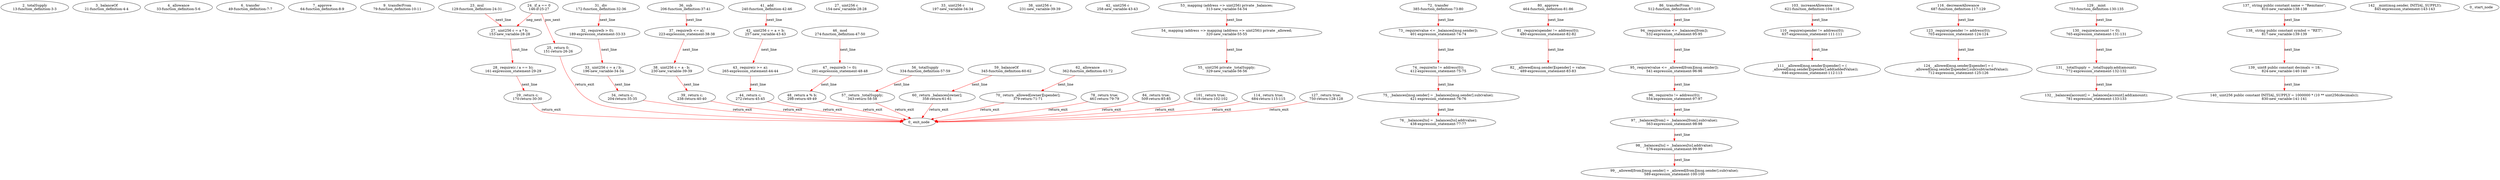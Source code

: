 digraph  {
13 [label="2_ totalSupply\n13-function_definition-3-3", type_label=function_definition];
21 [label="3_ balanceOf\n21-function_definition-4-4", type_label=function_definition];
33 [label="4_ allowance\n33-function_definition-5-6", type_label=function_definition];
49 [label="6_ transfer\n49-function_definition-7-7", type_label=function_definition];
64 [label="7_ approve\n64-function_definition-8-9", type_label=function_definition];
79 [label="9_ transferFrom\n79-function_definition-10-11", type_label=function_definition];
129 [label="23_ mul\n129-function_definition-24-31", type_label=function_definition];
146 [label="24_ if_a == 0\n146-if-25-27", type_label=if];
151 [label="25_ return 0;\n151-return-26-26", type_label=return];
153 [label="27_ uint256 c = a * b;\n153-new_variable-28-28", type_label=new_variable];
154 [label="27_ uint256 c\n154-new_variable-28-28", type_label=new_variable];
161 [label="28_ require(c / a == b);\n161-expression_statement-29-29", type_label=expression_statement];
170 [label="29_ return c;\n170-return-30-30", type_label=return];
172 [label="31_ div\n172-function_definition-32-36", type_label=function_definition];
189 [label="32_ require(b > 0);\n189-expression_statement-33-33", type_label=expression_statement];
196 [label="33_ uint256 c = a / b;\n196-new_variable-34-34", type_label=new_variable];
197 [label="33_ uint256 c\n197-new_variable-34-34", type_label=new_variable];
204 [label="34_ return c;\n204-return-35-35", type_label=return];
206 [label="36_ sub\n206-function_definition-37-41", type_label=function_definition];
223 [label="37_ require(b <= a);\n223-expression_statement-38-38", type_label=expression_statement];
230 [label="38_ uint256 c = a - b;\n230-new_variable-39-39", type_label=new_variable];
231 [label="38_ uint256 c\n231-new_variable-39-39", type_label=new_variable];
238 [label="39_ return c;\n238-return-40-40", type_label=return];
240 [label="41_ add\n240-function_definition-42-46", type_label=function_definition];
257 [label="42_ uint256 c = a + b;\n257-new_variable-43-43", type_label=new_variable];
258 [label="42_ uint256 c\n258-new_variable-43-43", type_label=new_variable];
265 [label="43_ require(c >= a);\n265-expression_statement-44-44", type_label=expression_statement];
272 [label="44_ return c;\n272-return-45-45", type_label=return];
274 [label="46_ mod\n274-function_definition-47-50", type_label=function_definition];
291 [label="47_ require(b != 0);\n291-expression_statement-48-48", type_label=expression_statement];
298 [label="48_ return a % b;\n298-return-49-49", type_label=return];
313 [label="53_ mapping (address => uint256) private _balances;\n313-new_variable-54-54", type_label=new_variable];
320 [label="54_ mapping (address => mapping (address => uint256)) private _allowed;\n320-new_variable-55-55", type_label=new_variable];
329 [label="55_ uint256 private _totalSupply;\n329-new_variable-56-56", type_label=new_variable];
334 [label="56_ totalSupply\n334-function_definition-57-59", type_label=function_definition];
343 [label="57_ return _totalSupply;\n343-return-58-58", type_label=return];
345 [label="59_ balanceOf\n345-function_definition-60-62", type_label=function_definition];
358 [label="60_ return _balances[owner];\n358-return-61-61", type_label=return];
362 [label="62_ allowance\n362-function_definition-63-72", type_label=function_definition];
379 [label="70_ return _allowed[owner][spender];\n379-return-71-71", type_label=return];
385 [label="72_ transfer\n385-function_definition-73-80", type_label=function_definition];
401 [label="73_ require(value <= _balances[msg.sender]);\n401-expression_statement-74-74", type_label=expression_statement];
412 [label="74_ require(to != address(0));\n412-expression_statement-75-75", type_label=expression_statement];
421 [label="75_ _balances[msg.sender] = _balances[msg.sender].sub(value);\n421-expression_statement-76-76", type_label=expression_statement];
438 [label="76_ _balances[to] = _balances[to].add(value);\n438-expression_statement-77-77", type_label=expression_statement];
461 [label="78_ return true;\n461-return-79-79", type_label=return];
464 [label="80_ approve\n464-function_definition-81-86", type_label=function_definition];
480 [label="81_ require(spender != address(0));\n480-expression_statement-82-82", type_label=expression_statement];
489 [label="82_ _allowed[msg.sender][spender] = value;\n489-expression_statement-83-83", type_label=expression_statement];
509 [label="84_ return true;\n509-return-85-85", type_label=return];
512 [label="86_ transferFrom\n512-function_definition-87-103", type_label=function_definition];
532 [label="94_ require(value <= _balances[from]);\n532-expression_statement-95-95", type_label=expression_statement];
541 [label="95_ require(value <= _allowed[from][msg.sender]);\n541-expression_statement-96-96", type_label=expression_statement];
554 [label="96_ require(to != address(0));\n554-expression_statement-97-97", type_label=expression_statement];
563 [label="97_ _balances[from] = _balances[from].sub(value);\n563-expression_statement-98-98", type_label=expression_statement];
576 [label="98_ _balances[to] = _balances[to].add(value);\n576-expression_statement-99-99", type_label=expression_statement];
589 [label="99_ _allowed[from][msg.sender] = _allowed[from][msg.sender].sub(value);\n589-expression_statement-100-100", type_label=expression_statement];
618 [label="101_ return true;\n618-return-102-102", type_label=return];
621 [label="103_ increaseAllowance\n621-function_definition-104-116", type_label=function_definition];
637 [label="110_ require(spender != address(0));\n637-expression_statement-111-111", type_label=expression_statement];
646 [label="111_ _allowed[msg.sender][spender] = (\n      _allowed[msg.sender][spender].add(addedValue));\n646-expression_statement-112-113", type_label=expression_statement];
684 [label="114_ return true;\n684-return-115-115", type_label=return];
687 [label="116_ decreaseAllowance\n687-function_definition-117-129", type_label=function_definition];
703 [label="123_ require(spender != address(0));\n703-expression_statement-124-124", type_label=expression_statement];
712 [label="124_ _allowed[msg.sender][spender] = (\n      _allowed[msg.sender][spender].sub(subtractedValue));\n712-expression_statement-125-126", type_label=expression_statement];
750 [label="127_ return true;\n750-return-128-128", type_label=return];
753 [label="129_ _mint\n753-function_definition-130-135", type_label=function_definition];
765 [label="130_ require(account != 0);\n765-expression_statement-131-131", type_label=expression_statement];
772 [label="131_ _totalSupply = _totalSupply.add(amount);\n772-expression_statement-132-132", type_label=expression_statement];
781 [label="132_ _balances[account] = _balances[account].add(amount);\n781-expression_statement-133-133", type_label=expression_statement];
810 [label="137_ string public constant name = \"Remitano\";\n810-new_variable-138-138", type_label=new_variable];
817 [label="138_ string public constant symbol = \"RET\";\n817-new_variable-139-139", type_label=new_variable];
824 [label="139_ uint8 public constant decimals = 18;\n824-new_variable-140-140", type_label=new_variable];
830 [label="140_ uint256 public constant INITIAL_SUPPLY = 1000000 * (10 ** uint256(decimals));\n830-new_variable-141-141", type_label=new_variable];
845 [label="142_ _mint(msg.sender, INITIAL_SUPPLY);\n845-expression_statement-143-143", type_label=expression_statement];
1 [label="0_ start_node", type_label=start];
2 [label="0_ exit_node", type_label=exit];
129 -> 153  [color=red, controlflow_type=next_line, edge_type=CFG_edge, key=0, label=next_line];
146 -> 151  [color=red, controlflow_type=pos_next, edge_type=CFG_edge, key=0, label=pos_next];
146 -> 153  [color=red, controlflow_type=neg_next, edge_type=CFG_edge, key=0, label=neg_next];
151 -> 2  [color=red, controlflow_type=return_exit, edge_type=CFG_edge, key=0, label=return_exit];
153 -> 161  [color=red, controlflow_type=next_line, edge_type=CFG_edge, key=0, label=next_line];
161 -> 170  [color=red, controlflow_type=next_line, edge_type=CFG_edge, key=0, label=next_line];
170 -> 2  [color=red, controlflow_type=return_exit, edge_type=CFG_edge, key=0, label=return_exit];
172 -> 189  [color=red, controlflow_type=next_line, edge_type=CFG_edge, key=0, label=next_line];
189 -> 196  [color=red, controlflow_type=next_line, edge_type=CFG_edge, key=0, label=next_line];
196 -> 204  [color=red, controlflow_type=next_line, edge_type=CFG_edge, key=0, label=next_line];
204 -> 2  [color=red, controlflow_type=return_exit, edge_type=CFG_edge, key=0, label=return_exit];
206 -> 223  [color=red, controlflow_type=next_line, edge_type=CFG_edge, key=0, label=next_line];
223 -> 230  [color=red, controlflow_type=next_line, edge_type=CFG_edge, key=0, label=next_line];
230 -> 238  [color=red, controlflow_type=next_line, edge_type=CFG_edge, key=0, label=next_line];
238 -> 2  [color=red, controlflow_type=return_exit, edge_type=CFG_edge, key=0, label=return_exit];
240 -> 257  [color=red, controlflow_type=next_line, edge_type=CFG_edge, key=0, label=next_line];
257 -> 265  [color=red, controlflow_type=next_line, edge_type=CFG_edge, key=0, label=next_line];
265 -> 272  [color=red, controlflow_type=next_line, edge_type=CFG_edge, key=0, label=next_line];
272 -> 2  [color=red, controlflow_type=return_exit, edge_type=CFG_edge, key=0, label=return_exit];
274 -> 291  [color=red, controlflow_type=next_line, edge_type=CFG_edge, key=0, label=next_line];
291 -> 298  [color=red, controlflow_type=next_line, edge_type=CFG_edge, key=0, label=next_line];
298 -> 2  [color=red, controlflow_type=return_exit, edge_type=CFG_edge, key=0, label=return_exit];
313 -> 320  [color=red, controlflow_type=next_line, edge_type=CFG_edge, key=0, label=next_line];
320 -> 329  [color=red, controlflow_type=next_line, edge_type=CFG_edge, key=0, label=next_line];
334 -> 343  [color=red, controlflow_type=next_line, edge_type=CFG_edge, key=0, label=next_line];
343 -> 2  [color=red, controlflow_type=return_exit, edge_type=CFG_edge, key=0, label=return_exit];
345 -> 358  [color=red, controlflow_type=next_line, edge_type=CFG_edge, key=0, label=next_line];
358 -> 2  [color=red, controlflow_type=return_exit, edge_type=CFG_edge, key=0, label=return_exit];
362 -> 379  [color=red, controlflow_type=next_line, edge_type=CFG_edge, key=0, label=next_line];
379 -> 2  [color=red, controlflow_type=return_exit, edge_type=CFG_edge, key=0, label=return_exit];
385 -> 401  [color=red, controlflow_type=next_line, edge_type=CFG_edge, key=0, label=next_line];
401 -> 412  [color=red, controlflow_type=next_line, edge_type=CFG_edge, key=0, label=next_line];
412 -> 421  [color=red, controlflow_type=next_line, edge_type=CFG_edge, key=0, label=next_line];
421 -> 438  [color=red, controlflow_type=next_line, edge_type=CFG_edge, key=0, label=next_line];
461 -> 2  [color=red, controlflow_type=return_exit, edge_type=CFG_edge, key=0, label=return_exit];
464 -> 480  [color=red, controlflow_type=next_line, edge_type=CFG_edge, key=0, label=next_line];
480 -> 489  [color=red, controlflow_type=next_line, edge_type=CFG_edge, key=0, label=next_line];
509 -> 2  [color=red, controlflow_type=return_exit, edge_type=CFG_edge, key=0, label=return_exit];
512 -> 532  [color=red, controlflow_type=next_line, edge_type=CFG_edge, key=0, label=next_line];
532 -> 541  [color=red, controlflow_type=next_line, edge_type=CFG_edge, key=0, label=next_line];
541 -> 554  [color=red, controlflow_type=next_line, edge_type=CFG_edge, key=0, label=next_line];
554 -> 563  [color=red, controlflow_type=next_line, edge_type=CFG_edge, key=0, label=next_line];
563 -> 576  [color=red, controlflow_type=next_line, edge_type=CFG_edge, key=0, label=next_line];
576 -> 589  [color=red, controlflow_type=next_line, edge_type=CFG_edge, key=0, label=next_line];
618 -> 2  [color=red, controlflow_type=return_exit, edge_type=CFG_edge, key=0, label=return_exit];
621 -> 637  [color=red, controlflow_type=next_line, edge_type=CFG_edge, key=0, label=next_line];
637 -> 646  [color=red, controlflow_type=next_line, edge_type=CFG_edge, key=0, label=next_line];
684 -> 2  [color=red, controlflow_type=return_exit, edge_type=CFG_edge, key=0, label=return_exit];
687 -> 703  [color=red, controlflow_type=next_line, edge_type=CFG_edge, key=0, label=next_line];
703 -> 712  [color=red, controlflow_type=next_line, edge_type=CFG_edge, key=0, label=next_line];
750 -> 2  [color=red, controlflow_type=return_exit, edge_type=CFG_edge, key=0, label=return_exit];
753 -> 765  [color=red, controlflow_type=next_line, edge_type=CFG_edge, key=0, label=next_line];
765 -> 772  [color=red, controlflow_type=next_line, edge_type=CFG_edge, key=0, label=next_line];
772 -> 781  [color=red, controlflow_type=next_line, edge_type=CFG_edge, key=0, label=next_line];
810 -> 817  [color=red, controlflow_type=next_line, edge_type=CFG_edge, key=0, label=next_line];
817 -> 824  [color=red, controlflow_type=next_line, edge_type=CFG_edge, key=0, label=next_line];
824 -> 830  [color=red, controlflow_type=next_line, edge_type=CFG_edge, key=0, label=next_line];
}
